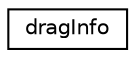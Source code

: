 digraph G
{
  edge [fontname="Helvetica",fontsize="10",labelfontname="Helvetica",labelfontsize="10"];
  node [fontname="Helvetica",fontsize="10",shape=record];
  rankdir="LR";
  Node1 [label="dragInfo",height=0.2,width=0.4,color="black", fillcolor="white", style="filled",URL="$d8/dbf/structdragInfo.html"];
}

